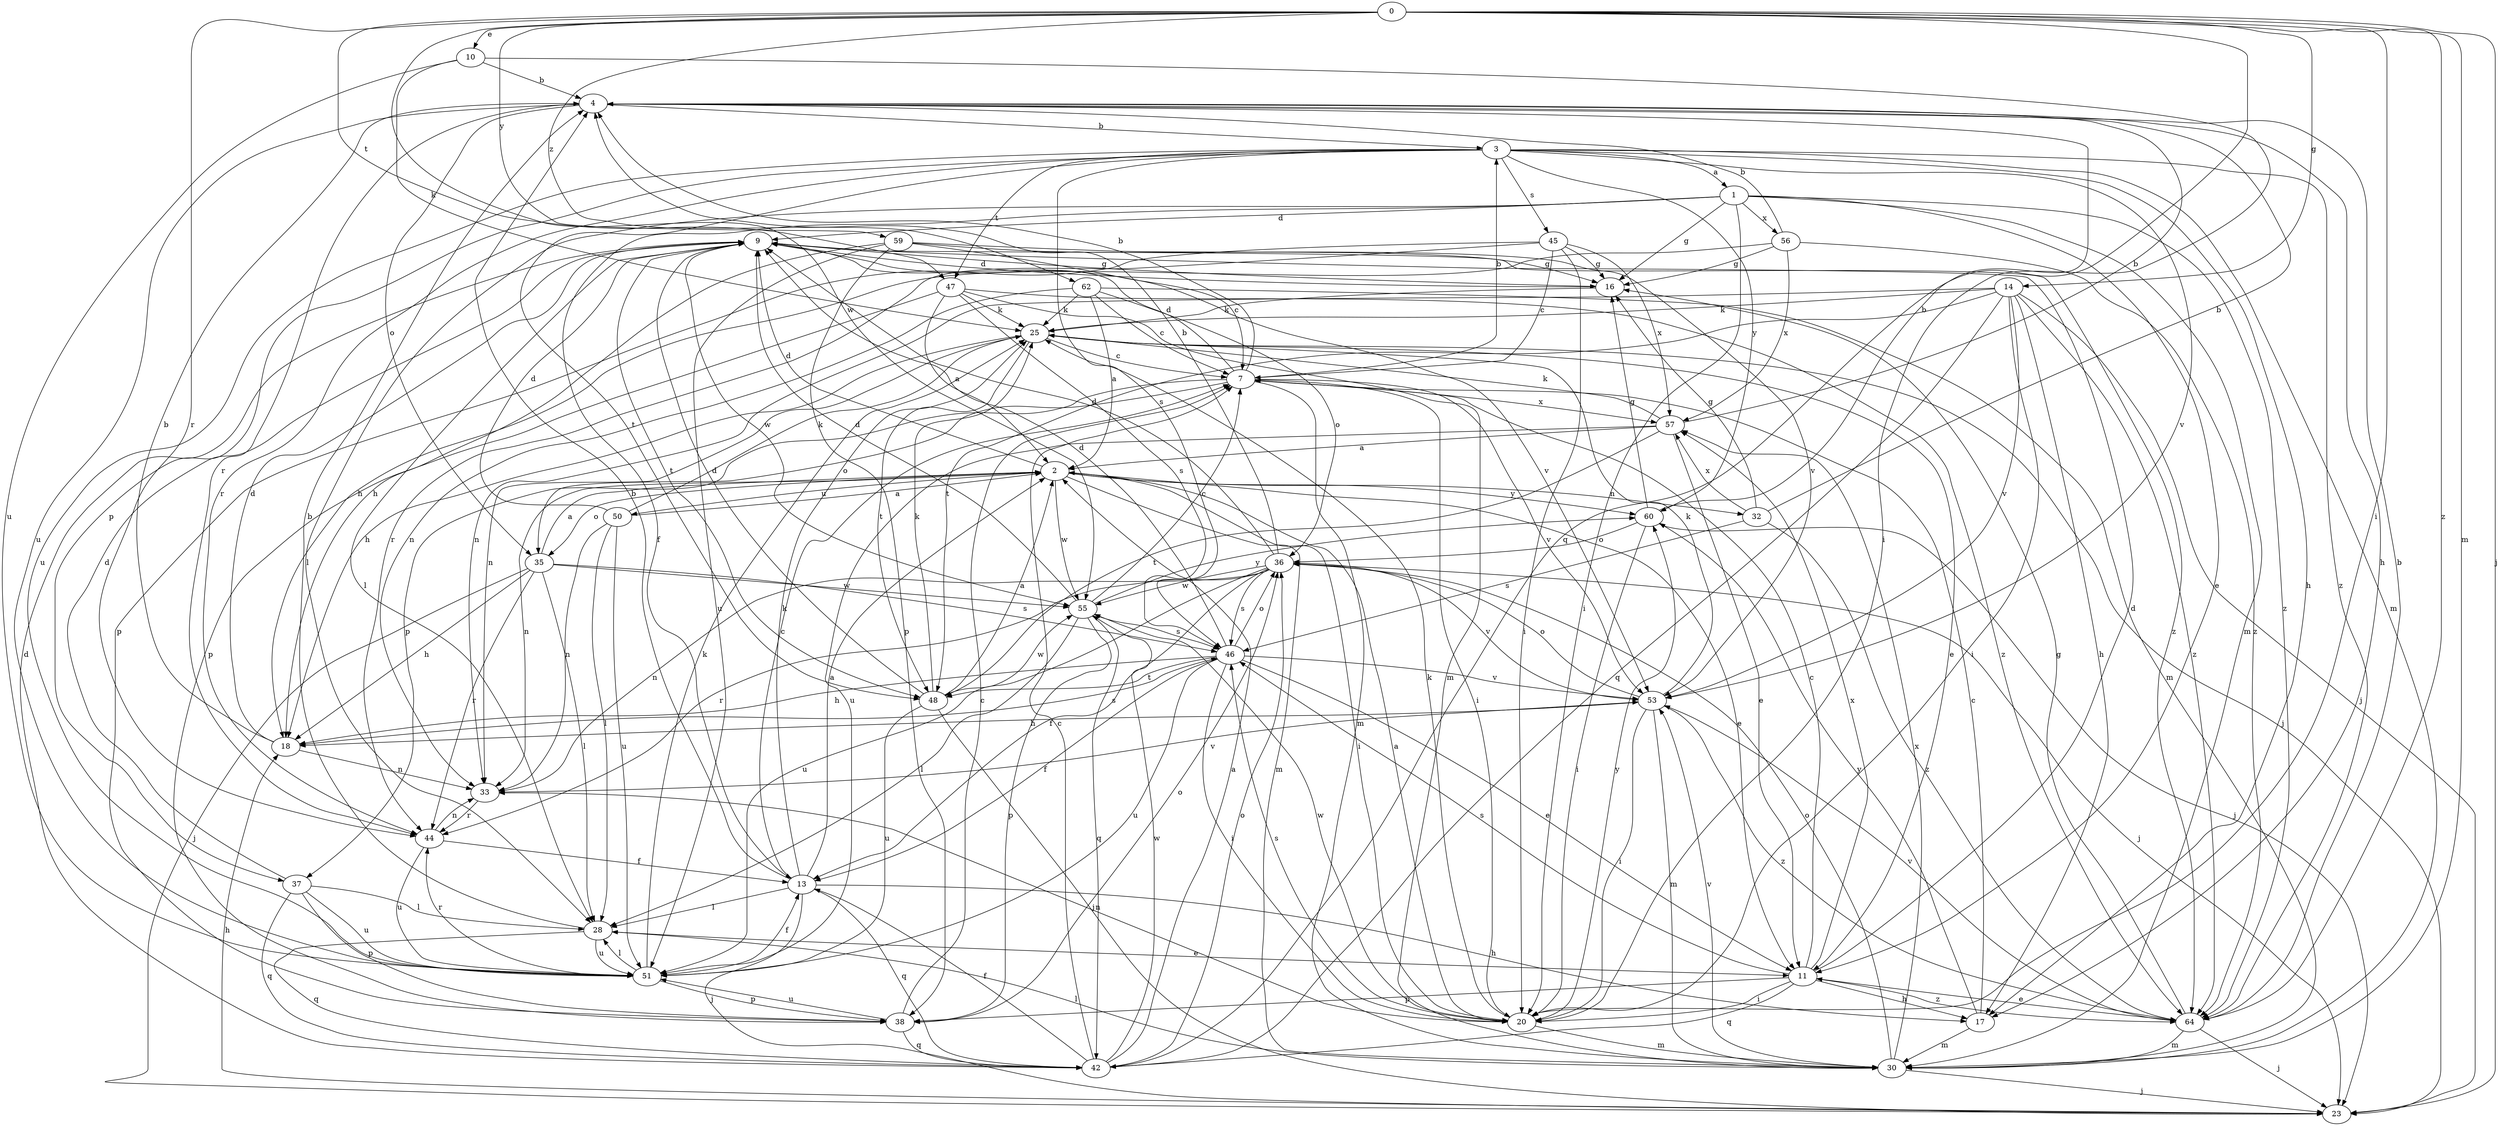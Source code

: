 strict digraph  {
0;
1;
2;
3;
4;
7;
9;
10;
11;
13;
14;
16;
17;
18;
20;
23;
25;
28;
30;
32;
33;
35;
36;
37;
38;
42;
44;
45;
46;
47;
48;
50;
51;
53;
55;
56;
57;
59;
60;
62;
64;
0 -> 10  [label=e];
0 -> 14  [label=g];
0 -> 20  [label=i];
0 -> 23  [label=j];
0 -> 30  [label=m];
0 -> 42  [label=q];
0 -> 44  [label=r];
0 -> 47  [label=t];
0 -> 55  [label=w];
0 -> 59  [label=y];
0 -> 62  [label=z];
0 -> 64  [label=z];
1 -> 9  [label=d];
1 -> 11  [label=e];
1 -> 13  [label=f];
1 -> 16  [label=g];
1 -> 20  [label=i];
1 -> 28  [label=l];
1 -> 30  [label=m];
1 -> 56  [label=x];
1 -> 64  [label=z];
2 -> 9  [label=d];
2 -> 11  [label=e];
2 -> 20  [label=i];
2 -> 30  [label=m];
2 -> 32  [label=n];
2 -> 33  [label=n];
2 -> 35  [label=o];
2 -> 50  [label=u];
2 -> 55  [label=w];
2 -> 60  [label=y];
3 -> 1  [label=a];
3 -> 17  [label=h];
3 -> 30  [label=m];
3 -> 37  [label=p];
3 -> 44  [label=r];
3 -> 45  [label=s];
3 -> 46  [label=s];
3 -> 47  [label=t];
3 -> 48  [label=t];
3 -> 51  [label=u];
3 -> 53  [label=v];
3 -> 60  [label=y];
3 -> 64  [label=z];
4 -> 3  [label=b];
4 -> 17  [label=h];
4 -> 35  [label=o];
4 -> 44  [label=r];
4 -> 51  [label=u];
7 -> 3  [label=b];
7 -> 4  [label=b];
7 -> 9  [label=d];
7 -> 20  [label=i];
7 -> 30  [label=m];
7 -> 35  [label=o];
7 -> 37  [label=p];
7 -> 53  [label=v];
7 -> 57  [label=x];
9 -> 16  [label=g];
9 -> 28  [label=l];
9 -> 48  [label=t];
9 -> 53  [label=v];
9 -> 55  [label=w];
9 -> 64  [label=z];
10 -> 4  [label=b];
10 -> 20  [label=i];
10 -> 25  [label=k];
10 -> 51  [label=u];
11 -> 7  [label=c];
11 -> 9  [label=d];
11 -> 17  [label=h];
11 -> 20  [label=i];
11 -> 38  [label=p];
11 -> 42  [label=q];
11 -> 46  [label=s];
11 -> 57  [label=x];
11 -> 64  [label=z];
13 -> 2  [label=a];
13 -> 4  [label=b];
13 -> 7  [label=c];
13 -> 17  [label=h];
13 -> 23  [label=j];
13 -> 25  [label=k];
13 -> 28  [label=l];
13 -> 42  [label=q];
14 -> 17  [label=h];
14 -> 20  [label=i];
14 -> 23  [label=j];
14 -> 25  [label=k];
14 -> 33  [label=n];
14 -> 42  [label=q];
14 -> 48  [label=t];
14 -> 53  [label=v];
14 -> 64  [label=z];
16 -> 9  [label=d];
16 -> 25  [label=k];
17 -> 7  [label=c];
17 -> 30  [label=m];
17 -> 60  [label=y];
18 -> 4  [label=b];
18 -> 9  [label=d];
18 -> 33  [label=n];
18 -> 46  [label=s];
20 -> 2  [label=a];
20 -> 25  [label=k];
20 -> 30  [label=m];
20 -> 33  [label=n];
20 -> 46  [label=s];
20 -> 55  [label=w];
20 -> 60  [label=y];
23 -> 18  [label=h];
25 -> 7  [label=c];
25 -> 11  [label=e];
25 -> 18  [label=h];
25 -> 23  [label=j];
25 -> 33  [label=n];
25 -> 48  [label=t];
28 -> 4  [label=b];
28 -> 11  [label=e];
28 -> 42  [label=q];
28 -> 51  [label=u];
30 -> 23  [label=j];
30 -> 28  [label=l];
30 -> 36  [label=o];
30 -> 53  [label=v];
30 -> 57  [label=x];
32 -> 4  [label=b];
32 -> 16  [label=g];
32 -> 46  [label=s];
32 -> 57  [label=x];
32 -> 64  [label=z];
33 -> 44  [label=r];
33 -> 53  [label=v];
35 -> 2  [label=a];
35 -> 18  [label=h];
35 -> 23  [label=j];
35 -> 28  [label=l];
35 -> 44  [label=r];
35 -> 46  [label=s];
35 -> 55  [label=w];
36 -> 4  [label=b];
36 -> 9  [label=d];
36 -> 13  [label=f];
36 -> 23  [label=j];
36 -> 33  [label=n];
36 -> 44  [label=r];
36 -> 46  [label=s];
36 -> 51  [label=u];
36 -> 53  [label=v];
36 -> 55  [label=w];
37 -> 9  [label=d];
37 -> 28  [label=l];
37 -> 38  [label=p];
37 -> 42  [label=q];
37 -> 51  [label=u];
38 -> 7  [label=c];
38 -> 36  [label=o];
38 -> 42  [label=q];
38 -> 51  [label=u];
42 -> 2  [label=a];
42 -> 7  [label=c];
42 -> 9  [label=d];
42 -> 13  [label=f];
42 -> 36  [label=o];
42 -> 55  [label=w];
44 -> 13  [label=f];
44 -> 33  [label=n];
44 -> 51  [label=u];
45 -> 7  [label=c];
45 -> 16  [label=g];
45 -> 20  [label=i];
45 -> 38  [label=p];
45 -> 44  [label=r];
45 -> 57  [label=x];
46 -> 9  [label=d];
46 -> 11  [label=e];
46 -> 13  [label=f];
46 -> 18  [label=h];
46 -> 20  [label=i];
46 -> 36  [label=o];
46 -> 48  [label=t];
46 -> 51  [label=u];
46 -> 53  [label=v];
47 -> 2  [label=a];
47 -> 25  [label=k];
47 -> 30  [label=m];
47 -> 38  [label=p];
47 -> 46  [label=s];
47 -> 64  [label=z];
48 -> 2  [label=a];
48 -> 9  [label=d];
48 -> 23  [label=j];
48 -> 25  [label=k];
48 -> 51  [label=u];
48 -> 55  [label=w];
50 -> 2  [label=a];
50 -> 9  [label=d];
50 -> 25  [label=k];
50 -> 28  [label=l];
50 -> 33  [label=n];
50 -> 51  [label=u];
51 -> 13  [label=f];
51 -> 25  [label=k];
51 -> 28  [label=l];
51 -> 38  [label=p];
51 -> 44  [label=r];
53 -> 18  [label=h];
53 -> 20  [label=i];
53 -> 25  [label=k];
53 -> 30  [label=m];
53 -> 36  [label=o];
53 -> 64  [label=z];
55 -> 7  [label=c];
55 -> 9  [label=d];
55 -> 28  [label=l];
55 -> 38  [label=p];
55 -> 42  [label=q];
55 -> 46  [label=s];
55 -> 60  [label=y];
56 -> 4  [label=b];
56 -> 16  [label=g];
56 -> 18  [label=h];
56 -> 57  [label=x];
56 -> 64  [label=z];
57 -> 2  [label=a];
57 -> 4  [label=b];
57 -> 11  [label=e];
57 -> 25  [label=k];
57 -> 48  [label=t];
57 -> 51  [label=u];
59 -> 7  [label=c];
59 -> 16  [label=g];
59 -> 18  [label=h];
59 -> 38  [label=p];
59 -> 51  [label=u];
59 -> 53  [label=v];
60 -> 4  [label=b];
60 -> 16  [label=g];
60 -> 20  [label=i];
60 -> 23  [label=j];
60 -> 36  [label=o];
62 -> 2  [label=a];
62 -> 7  [label=c];
62 -> 25  [label=k];
62 -> 30  [label=m];
62 -> 33  [label=n];
62 -> 36  [label=o];
64 -> 4  [label=b];
64 -> 11  [label=e];
64 -> 16  [label=g];
64 -> 23  [label=j];
64 -> 30  [label=m];
64 -> 53  [label=v];
}
